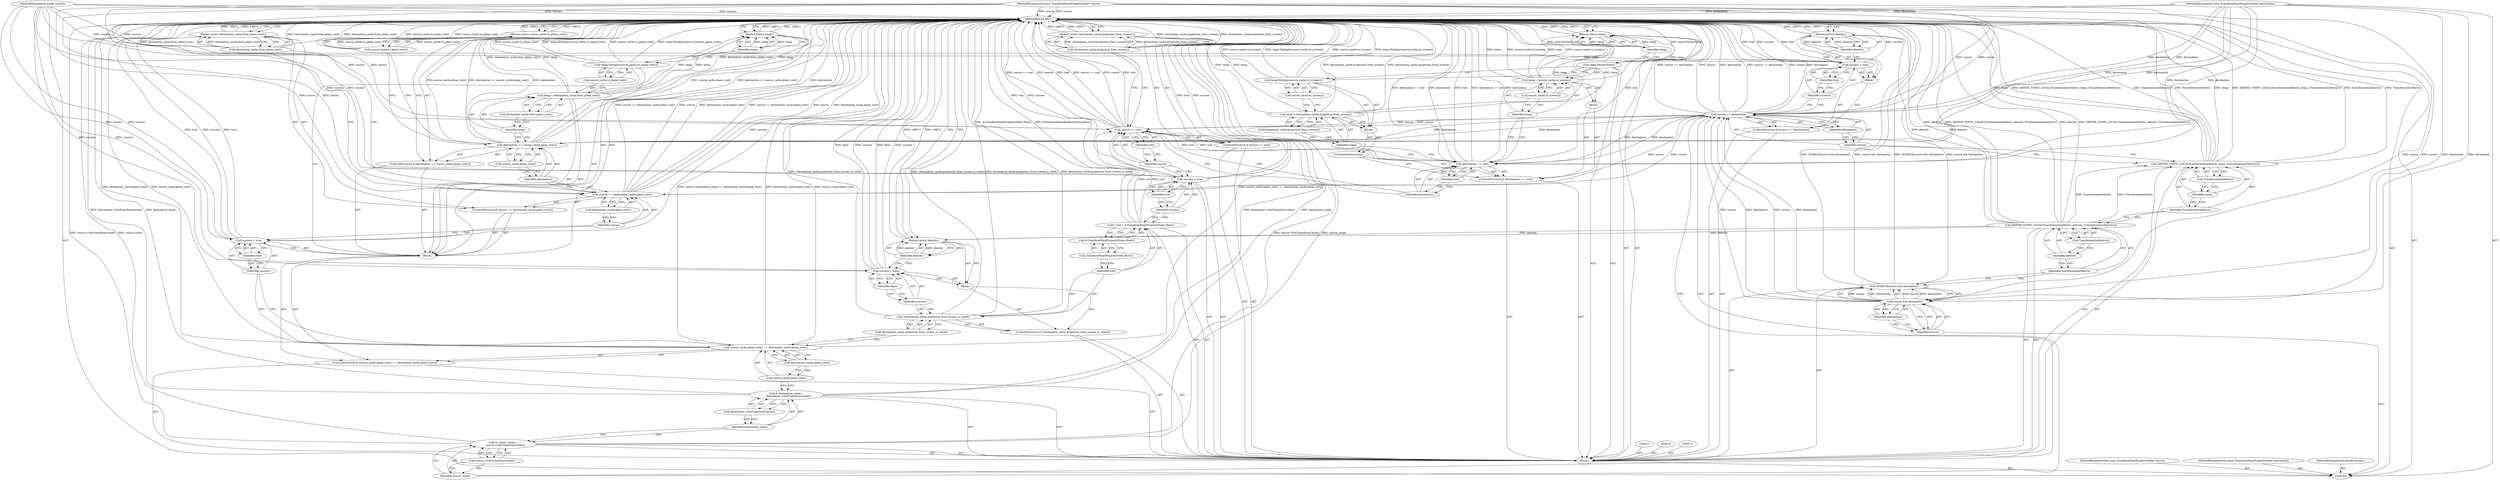 digraph "0_Chrome_f911e11e7f6b5c0d6f5ee694a9871de6619889f7_45" {
"1000203" [label="(MethodReturn,RET)"];
"1000124" [label="(Identifier,true)"];
"1000122" [label="(Call,success = true)"];
"1000123" [label="(Identifier,success)"];
"1000126" [label="(Identifier,identity)"];
"1000125" [label="(Return,return identity;)"];
"1000128" [label="(Call,& source_cache =\n      source->GetTransformCache())"];
"1000129" [label="(Identifier,source_cache)"];
"1000130" [label="(Call,source->GetTransformCache())"];
"1000132" [label="(Call,& destination_cache =\n      destination->GetTransformCache())"];
"1000133" [label="(Identifier,destination_cache)"];
"1000134" [label="(Call,destination->GetTransformCache())"];
"1000135" [label="(ControlStructure,if (source_cache.plane_root() == destination_cache.plane_root()))"];
"1000138" [label="(Call,destination_cache.plane_root())"];
"1000136" [label="(Call,source_cache.plane_root() == destination_cache.plane_root())"];
"1000137" [label="(Call,source_cache.plane_root())"];
"1000139" [label="(Block,)"];
"1000101" [label="(MethodParameterIn,const TransformPaintPropertyNode* source)"];
"1000285" [label="(MethodParameterOut,const TransformPaintPropertyNode* source)"];
"1000142" [label="(Identifier,true)"];
"1000140" [label="(Call,success = true)"];
"1000141" [label="(Identifier,success)"];
"1000146" [label="(Call,destination_cache.plane_root())"];
"1000143" [label="(ControlStructure,if (source == destination_cache.plane_root()))"];
"1000144" [label="(Call,source == destination_cache.plane_root())"];
"1000145" [label="(Identifier,source)"];
"1000148" [label="(Call,destination_cache.from_plane_root())"];
"1000147" [label="(Return,return destination_cache.from_plane_root();)"];
"1000152" [label="(Call,source_cache.plane_root())"];
"1000149" [label="(ControlStructure,if (destination == source_cache.plane_root()))"];
"1000150" [label="(Call,destination == source_cache.plane_root())"];
"1000151" [label="(Identifier,destination)"];
"1000154" [label="(Call,source_cache.to_plane_root())"];
"1000153" [label="(Return,return source_cache.to_plane_root();)"];
"1000157" [label="(Call,destination_cache.from_plane_root())"];
"1000155" [label="(Call,temp = destination_cache.from_plane_root())"];
"1000156" [label="(Identifier,temp)"];
"1000159" [label="(Call,source_cache.to_plane_root())"];
"1000158" [label="(Call,temp.Multiply(source_cache.to_plane_root()))"];
"1000161" [label="(Identifier,temp)"];
"1000160" [label="(Return,return temp;)"];
"1000102" [label="(MethodParameterIn,const TransformPaintPropertyNode* destination)"];
"1000286" [label="(MethodParameterOut,const TransformPaintPropertyNode* destination)"];
"1000162" [label="(ControlStructure,if (!destination_cache.projection_from_screen_is_valid()))"];
"1000163" [label="(Call,!destination_cache.projection_from_screen_is_valid())"];
"1000165" [label="(Block,)"];
"1000164" [label="(Call,destination_cache.projection_from_screen_is_valid())"];
"1000168" [label="(Identifier,false)"];
"1000166" [label="(Call,success = false)"];
"1000167" [label="(Identifier,success)"];
"1000170" [label="(Identifier,identity)"];
"1000169" [label="(Return,return identity;)"];
"1000172" [label="(Call,* root = &TransformPaintPropertyNode::Root())"];
"1000173" [label="(Identifier,root)"];
"1000174" [label="(Call,&TransformPaintPropertyNode::Root())"];
"1000175" [label="(Call,TransformPaintPropertyNode::Root())"];
"1000178" [label="(Identifier,true)"];
"1000176" [label="(Call,success = true)"];
"1000177" [label="(Identifier,success)"];
"1000182" [label="(Identifier,root)"];
"1000179" [label="(ControlStructure,if (source == root))"];
"1000180" [label="(Call,source == root)"];
"1000181" [label="(Identifier,source)"];
"1000184" [label="(Call,destination_cache.projection_from_screen())"];
"1000183" [label="(Return,return destination_cache.projection_from_screen();)"];
"1000185" [label="(ControlStructure,if (destination == root))"];
"1000188" [label="(Identifier,root)"];
"1000189" [label="(Block,)"];
"1000186" [label="(Call,destination == root)"];
"1000187" [label="(Identifier,destination)"];
"1000104" [label="(Block,)"];
"1000103" [label="(MethodParameterIn,bool& success)"];
"1000287" [label="(MethodParameterOut,bool& success)"];
"1000192" [label="(Call,source_cache.to_screen())"];
"1000190" [label="(Call,temp = source_cache.to_screen())"];
"1000191" [label="(Identifier,temp)"];
"1000193" [label="(ControlStructure,else)"];
"1000194" [label="(Block,)"];
"1000197" [label="(Call,destination_cache.projection_from_screen())"];
"1000195" [label="(Call,temp = destination_cache.projection_from_screen())"];
"1000196" [label="(Identifier,temp)"];
"1000199" [label="(Call,source_cache.to_screen())"];
"1000198" [label="(Call,temp.Multiply(source_cache.to_screen()))"];
"1000200" [label="(Call,temp.FlattenTo2d())"];
"1000201" [label="(Return,return temp;)"];
"1000202" [label="(Identifier,temp)"];
"1000108" [label="(Identifier,destination)"];
"1000105" [label="(Call,DCHECK(source && destination))"];
"1000106" [label="(Call,source && destination)"];
"1000107" [label="(Identifier,source)"];
"1000109" [label="(Call,DEFINE_STATIC_LOCAL(TransformationMatrix, identity, (TransformationMatrix())))"];
"1000110" [label="(Identifier,TransformationMatrix)"];
"1000111" [label="(Identifier,identity)"];
"1000112" [label="(Call,TransformationMatrix())"];
"1000113" [label="(Call,DEFINE_STATIC_LOCAL(TransformationMatrix, temp, (TransformationMatrix())))"];
"1000114" [label="(Identifier,TransformationMatrix)"];
"1000115" [label="(Identifier,temp)"];
"1000116" [label="(Call,TransformationMatrix())"];
"1000120" [label="(Identifier,destination)"];
"1000117" [label="(ControlStructure,if (source == destination))"];
"1000121" [label="(Block,)"];
"1000118" [label="(Call,source == destination)"];
"1000119" [label="(Identifier,source)"];
"1000203" -> "1000100"  [label="AST: "];
"1000203" -> "1000125"  [label="CFG: "];
"1000203" -> "1000147"  [label="CFG: "];
"1000203" -> "1000153"  [label="CFG: "];
"1000203" -> "1000160"  [label="CFG: "];
"1000203" -> "1000169"  [label="CFG: "];
"1000203" -> "1000183"  [label="CFG: "];
"1000203" -> "1000201"  [label="CFG: "];
"1000169" -> "1000203"  [label="DDG: <RET>"];
"1000153" -> "1000203"  [label="DDG: <RET>"];
"1000147" -> "1000203"  [label="DDG: <RET>"];
"1000201" -> "1000203"  [label="DDG: <RET>"];
"1000183" -> "1000203"  [label="DDG: <RET>"];
"1000125" -> "1000203"  [label="DDG: <RET>"];
"1000160" -> "1000203"  [label="DDG: <RET>"];
"1000150" -> "1000203"  [label="DDG: destination"];
"1000150" -> "1000203"  [label="DDG: source_cache.plane_root()"];
"1000150" -> "1000203"  [label="DDG: destination == source_cache.plane_root()"];
"1000105" -> "1000203"  [label="DDG: DCHECK(source && destination)"];
"1000105" -> "1000203"  [label="DDG: source && destination"];
"1000113" -> "1000203"  [label="DDG: TransformationMatrix"];
"1000113" -> "1000203"  [label="DDG: temp"];
"1000113" -> "1000203"  [label="DDG: DEFINE_STATIC_LOCAL(TransformationMatrix, temp, (TransformationMatrix()))"];
"1000113" -> "1000203"  [label="DDG: TransformationMatrix()"];
"1000180" -> "1000203"  [label="DDG: source"];
"1000180" -> "1000203"  [label="DDG: root"];
"1000180" -> "1000203"  [label="DDG: source == root"];
"1000118" -> "1000203"  [label="DDG: source == destination"];
"1000118" -> "1000203"  [label="DDG: source"];
"1000118" -> "1000203"  [label="DDG: destination"];
"1000154" -> "1000203"  [label="DDG: source_cache.to_plane_root()"];
"1000158" -> "1000203"  [label="DDG: source_cache.to_plane_root()"];
"1000158" -> "1000203"  [label="DDG: temp.Multiply(source_cache.to_plane_root())"];
"1000186" -> "1000203"  [label="DDG: root"];
"1000186" -> "1000203"  [label="DDG: destination == root"];
"1000186" -> "1000203"  [label="DDG: destination"];
"1000176" -> "1000203"  [label="DDG: true"];
"1000176" -> "1000203"  [label="DDG: success"];
"1000166" -> "1000203"  [label="DDG: false"];
"1000166" -> "1000203"  [label="DDG: success"];
"1000128" -> "1000203"  [label="DDG: source->GetTransformCache()"];
"1000128" -> "1000203"  [label="DDG: source_cache"];
"1000163" -> "1000203"  [label="DDG: destination_cache.projection_from_screen_is_valid()"];
"1000163" -> "1000203"  [label="DDG: !destination_cache.projection_from_screen_is_valid()"];
"1000140" -> "1000203"  [label="DDG: true"];
"1000140" -> "1000203"  [label="DDG: success"];
"1000200" -> "1000203"  [label="DDG: temp.FlattenTo2d()"];
"1000155" -> "1000203"  [label="DDG: destination_cache.from_plane_root()"];
"1000155" -> "1000203"  [label="DDG: temp"];
"1000122" -> "1000203"  [label="DDG: success"];
"1000122" -> "1000203"  [label="DDG: true"];
"1000184" -> "1000203"  [label="DDG: destination_cache.projection_from_screen()"];
"1000144" -> "1000203"  [label="DDG: source == destination_cache.plane_root()"];
"1000144" -> "1000203"  [label="DDG: source"];
"1000144" -> "1000203"  [label="DDG: destination_cache.plane_root()"];
"1000132" -> "1000203"  [label="DDG: destination->GetTransformCache()"];
"1000132" -> "1000203"  [label="DDG: destination_cache"];
"1000103" -> "1000203"  [label="DDG: success"];
"1000190" -> "1000203"  [label="DDG: temp"];
"1000190" -> "1000203"  [label="DDG: source_cache.to_screen()"];
"1000148" -> "1000203"  [label="DDG: destination_cache.from_plane_root()"];
"1000102" -> "1000203"  [label="DDG: destination"];
"1000195" -> "1000203"  [label="DDG: destination_cache.projection_from_screen()"];
"1000195" -> "1000203"  [label="DDG: temp"];
"1000198" -> "1000203"  [label="DDG: source_cache.to_screen()"];
"1000198" -> "1000203"  [label="DDG: temp.Multiply(source_cache.to_screen())"];
"1000101" -> "1000203"  [label="DDG: source"];
"1000136" -> "1000203"  [label="DDG: source_cache.plane_root() == destination_cache.plane_root()"];
"1000136" -> "1000203"  [label="DDG: destination_cache.plane_root()"];
"1000136" -> "1000203"  [label="DDG: source_cache.plane_root()"];
"1000109" -> "1000203"  [label="DDG: identity"];
"1000109" -> "1000203"  [label="DDG: DEFINE_STATIC_LOCAL(TransformationMatrix, identity, (TransformationMatrix()))"];
"1000172" -> "1000203"  [label="DDG: &TransformPaintPropertyNode::Root()"];
"1000124" -> "1000122"  [label="AST: "];
"1000124" -> "1000123"  [label="CFG: "];
"1000122" -> "1000124"  [label="CFG: "];
"1000122" -> "1000121"  [label="AST: "];
"1000122" -> "1000124"  [label="CFG: "];
"1000123" -> "1000122"  [label="AST: "];
"1000124" -> "1000122"  [label="AST: "];
"1000126" -> "1000122"  [label="CFG: "];
"1000122" -> "1000203"  [label="DDG: success"];
"1000122" -> "1000203"  [label="DDG: true"];
"1000103" -> "1000122"  [label="DDG: success"];
"1000123" -> "1000122"  [label="AST: "];
"1000123" -> "1000118"  [label="CFG: "];
"1000124" -> "1000123"  [label="CFG: "];
"1000126" -> "1000125"  [label="AST: "];
"1000126" -> "1000122"  [label="CFG: "];
"1000125" -> "1000126"  [label="CFG: "];
"1000126" -> "1000125"  [label="DDG: identity"];
"1000125" -> "1000121"  [label="AST: "];
"1000125" -> "1000126"  [label="CFG: "];
"1000126" -> "1000125"  [label="AST: "];
"1000203" -> "1000125"  [label="CFG: "];
"1000125" -> "1000203"  [label="DDG: <RET>"];
"1000126" -> "1000125"  [label="DDG: identity"];
"1000109" -> "1000125"  [label="DDG: identity"];
"1000128" -> "1000104"  [label="AST: "];
"1000128" -> "1000130"  [label="CFG: "];
"1000129" -> "1000128"  [label="AST: "];
"1000130" -> "1000128"  [label="AST: "];
"1000133" -> "1000128"  [label="CFG: "];
"1000128" -> "1000203"  [label="DDG: source->GetTransformCache()"];
"1000128" -> "1000203"  [label="DDG: source_cache"];
"1000129" -> "1000128"  [label="AST: "];
"1000129" -> "1000118"  [label="CFG: "];
"1000130" -> "1000129"  [label="CFG: "];
"1000130" -> "1000128"  [label="AST: "];
"1000130" -> "1000129"  [label="CFG: "];
"1000128" -> "1000130"  [label="CFG: "];
"1000132" -> "1000104"  [label="AST: "];
"1000132" -> "1000134"  [label="CFG: "];
"1000133" -> "1000132"  [label="AST: "];
"1000134" -> "1000132"  [label="AST: "];
"1000137" -> "1000132"  [label="CFG: "];
"1000132" -> "1000203"  [label="DDG: destination->GetTransformCache()"];
"1000132" -> "1000203"  [label="DDG: destination_cache"];
"1000133" -> "1000132"  [label="AST: "];
"1000133" -> "1000128"  [label="CFG: "];
"1000134" -> "1000133"  [label="CFG: "];
"1000134" -> "1000132"  [label="AST: "];
"1000134" -> "1000133"  [label="CFG: "];
"1000132" -> "1000134"  [label="CFG: "];
"1000135" -> "1000104"  [label="AST: "];
"1000136" -> "1000135"  [label="AST: "];
"1000139" -> "1000135"  [label="AST: "];
"1000138" -> "1000136"  [label="AST: "];
"1000138" -> "1000137"  [label="CFG: "];
"1000136" -> "1000138"  [label="CFG: "];
"1000136" -> "1000135"  [label="AST: "];
"1000136" -> "1000138"  [label="CFG: "];
"1000137" -> "1000136"  [label="AST: "];
"1000138" -> "1000136"  [label="AST: "];
"1000141" -> "1000136"  [label="CFG: "];
"1000164" -> "1000136"  [label="CFG: "];
"1000136" -> "1000203"  [label="DDG: source_cache.plane_root() == destination_cache.plane_root()"];
"1000136" -> "1000203"  [label="DDG: destination_cache.plane_root()"];
"1000136" -> "1000203"  [label="DDG: source_cache.plane_root()"];
"1000137" -> "1000136"  [label="AST: "];
"1000137" -> "1000132"  [label="CFG: "];
"1000138" -> "1000137"  [label="CFG: "];
"1000139" -> "1000135"  [label="AST: "];
"1000140" -> "1000139"  [label="AST: "];
"1000143" -> "1000139"  [label="AST: "];
"1000149" -> "1000139"  [label="AST: "];
"1000155" -> "1000139"  [label="AST: "];
"1000158" -> "1000139"  [label="AST: "];
"1000160" -> "1000139"  [label="AST: "];
"1000101" -> "1000100"  [label="AST: "];
"1000101" -> "1000203"  [label="DDG: source"];
"1000101" -> "1000106"  [label="DDG: source"];
"1000101" -> "1000118"  [label="DDG: source"];
"1000101" -> "1000144"  [label="DDG: source"];
"1000101" -> "1000180"  [label="DDG: source"];
"1000285" -> "1000100"  [label="AST: "];
"1000142" -> "1000140"  [label="AST: "];
"1000142" -> "1000141"  [label="CFG: "];
"1000140" -> "1000142"  [label="CFG: "];
"1000140" -> "1000139"  [label="AST: "];
"1000140" -> "1000142"  [label="CFG: "];
"1000141" -> "1000140"  [label="AST: "];
"1000142" -> "1000140"  [label="AST: "];
"1000145" -> "1000140"  [label="CFG: "];
"1000140" -> "1000203"  [label="DDG: true"];
"1000140" -> "1000203"  [label="DDG: success"];
"1000103" -> "1000140"  [label="DDG: success"];
"1000141" -> "1000140"  [label="AST: "];
"1000141" -> "1000136"  [label="CFG: "];
"1000142" -> "1000141"  [label="CFG: "];
"1000146" -> "1000144"  [label="AST: "];
"1000146" -> "1000145"  [label="CFG: "];
"1000144" -> "1000146"  [label="CFG: "];
"1000143" -> "1000139"  [label="AST: "];
"1000144" -> "1000143"  [label="AST: "];
"1000147" -> "1000143"  [label="AST: "];
"1000144" -> "1000143"  [label="AST: "];
"1000144" -> "1000146"  [label="CFG: "];
"1000145" -> "1000144"  [label="AST: "];
"1000146" -> "1000144"  [label="AST: "];
"1000148" -> "1000144"  [label="CFG: "];
"1000151" -> "1000144"  [label="CFG: "];
"1000144" -> "1000203"  [label="DDG: source == destination_cache.plane_root()"];
"1000144" -> "1000203"  [label="DDG: source"];
"1000144" -> "1000203"  [label="DDG: destination_cache.plane_root()"];
"1000118" -> "1000144"  [label="DDG: source"];
"1000101" -> "1000144"  [label="DDG: source"];
"1000145" -> "1000144"  [label="AST: "];
"1000145" -> "1000140"  [label="CFG: "];
"1000146" -> "1000145"  [label="CFG: "];
"1000148" -> "1000147"  [label="AST: "];
"1000148" -> "1000144"  [label="CFG: "];
"1000147" -> "1000148"  [label="CFG: "];
"1000148" -> "1000203"  [label="DDG: destination_cache.from_plane_root()"];
"1000148" -> "1000147"  [label="DDG: destination_cache.from_plane_root()"];
"1000147" -> "1000143"  [label="AST: "];
"1000147" -> "1000148"  [label="CFG: "];
"1000148" -> "1000147"  [label="AST: "];
"1000203" -> "1000147"  [label="CFG: "];
"1000147" -> "1000203"  [label="DDG: <RET>"];
"1000148" -> "1000147"  [label="DDG: destination_cache.from_plane_root()"];
"1000152" -> "1000150"  [label="AST: "];
"1000152" -> "1000151"  [label="CFG: "];
"1000150" -> "1000152"  [label="CFG: "];
"1000149" -> "1000139"  [label="AST: "];
"1000150" -> "1000149"  [label="AST: "];
"1000153" -> "1000149"  [label="AST: "];
"1000150" -> "1000149"  [label="AST: "];
"1000150" -> "1000152"  [label="CFG: "];
"1000151" -> "1000150"  [label="AST: "];
"1000152" -> "1000150"  [label="AST: "];
"1000154" -> "1000150"  [label="CFG: "];
"1000156" -> "1000150"  [label="CFG: "];
"1000150" -> "1000203"  [label="DDG: destination"];
"1000150" -> "1000203"  [label="DDG: source_cache.plane_root()"];
"1000150" -> "1000203"  [label="DDG: destination == source_cache.plane_root()"];
"1000118" -> "1000150"  [label="DDG: destination"];
"1000102" -> "1000150"  [label="DDG: destination"];
"1000151" -> "1000150"  [label="AST: "];
"1000151" -> "1000144"  [label="CFG: "];
"1000152" -> "1000151"  [label="CFG: "];
"1000154" -> "1000153"  [label="AST: "];
"1000154" -> "1000150"  [label="CFG: "];
"1000153" -> "1000154"  [label="CFG: "];
"1000154" -> "1000203"  [label="DDG: source_cache.to_plane_root()"];
"1000154" -> "1000153"  [label="DDG: source_cache.to_plane_root()"];
"1000153" -> "1000149"  [label="AST: "];
"1000153" -> "1000154"  [label="CFG: "];
"1000154" -> "1000153"  [label="AST: "];
"1000203" -> "1000153"  [label="CFG: "];
"1000153" -> "1000203"  [label="DDG: <RET>"];
"1000154" -> "1000153"  [label="DDG: source_cache.to_plane_root()"];
"1000157" -> "1000155"  [label="AST: "];
"1000157" -> "1000156"  [label="CFG: "];
"1000155" -> "1000157"  [label="CFG: "];
"1000155" -> "1000139"  [label="AST: "];
"1000155" -> "1000157"  [label="CFG: "];
"1000156" -> "1000155"  [label="AST: "];
"1000157" -> "1000155"  [label="AST: "];
"1000159" -> "1000155"  [label="CFG: "];
"1000155" -> "1000203"  [label="DDG: destination_cache.from_plane_root()"];
"1000155" -> "1000203"  [label="DDG: temp"];
"1000155" -> "1000160"  [label="DDG: temp"];
"1000156" -> "1000155"  [label="AST: "];
"1000156" -> "1000150"  [label="CFG: "];
"1000157" -> "1000156"  [label="CFG: "];
"1000159" -> "1000158"  [label="AST: "];
"1000159" -> "1000155"  [label="CFG: "];
"1000158" -> "1000159"  [label="CFG: "];
"1000158" -> "1000139"  [label="AST: "];
"1000158" -> "1000159"  [label="CFG: "];
"1000159" -> "1000158"  [label="AST: "];
"1000161" -> "1000158"  [label="CFG: "];
"1000158" -> "1000203"  [label="DDG: source_cache.to_plane_root()"];
"1000158" -> "1000203"  [label="DDG: temp.Multiply(source_cache.to_plane_root())"];
"1000161" -> "1000160"  [label="AST: "];
"1000161" -> "1000158"  [label="CFG: "];
"1000160" -> "1000161"  [label="CFG: "];
"1000161" -> "1000160"  [label="DDG: temp"];
"1000160" -> "1000139"  [label="AST: "];
"1000160" -> "1000161"  [label="CFG: "];
"1000161" -> "1000160"  [label="AST: "];
"1000203" -> "1000160"  [label="CFG: "];
"1000160" -> "1000203"  [label="DDG: <RET>"];
"1000161" -> "1000160"  [label="DDG: temp"];
"1000155" -> "1000160"  [label="DDG: temp"];
"1000102" -> "1000100"  [label="AST: "];
"1000102" -> "1000203"  [label="DDG: destination"];
"1000102" -> "1000106"  [label="DDG: destination"];
"1000102" -> "1000118"  [label="DDG: destination"];
"1000102" -> "1000150"  [label="DDG: destination"];
"1000102" -> "1000186"  [label="DDG: destination"];
"1000286" -> "1000100"  [label="AST: "];
"1000162" -> "1000104"  [label="AST: "];
"1000163" -> "1000162"  [label="AST: "];
"1000165" -> "1000162"  [label="AST: "];
"1000163" -> "1000162"  [label="AST: "];
"1000163" -> "1000164"  [label="CFG: "];
"1000164" -> "1000163"  [label="AST: "];
"1000167" -> "1000163"  [label="CFG: "];
"1000173" -> "1000163"  [label="CFG: "];
"1000163" -> "1000203"  [label="DDG: destination_cache.projection_from_screen_is_valid()"];
"1000163" -> "1000203"  [label="DDG: !destination_cache.projection_from_screen_is_valid()"];
"1000165" -> "1000162"  [label="AST: "];
"1000166" -> "1000165"  [label="AST: "];
"1000169" -> "1000165"  [label="AST: "];
"1000164" -> "1000163"  [label="AST: "];
"1000164" -> "1000136"  [label="CFG: "];
"1000163" -> "1000164"  [label="CFG: "];
"1000168" -> "1000166"  [label="AST: "];
"1000168" -> "1000167"  [label="CFG: "];
"1000166" -> "1000168"  [label="CFG: "];
"1000166" -> "1000165"  [label="AST: "];
"1000166" -> "1000168"  [label="CFG: "];
"1000167" -> "1000166"  [label="AST: "];
"1000168" -> "1000166"  [label="AST: "];
"1000170" -> "1000166"  [label="CFG: "];
"1000166" -> "1000203"  [label="DDG: false"];
"1000166" -> "1000203"  [label="DDG: success"];
"1000103" -> "1000166"  [label="DDG: success"];
"1000167" -> "1000166"  [label="AST: "];
"1000167" -> "1000163"  [label="CFG: "];
"1000168" -> "1000167"  [label="CFG: "];
"1000170" -> "1000169"  [label="AST: "];
"1000170" -> "1000166"  [label="CFG: "];
"1000169" -> "1000170"  [label="CFG: "];
"1000170" -> "1000169"  [label="DDG: identity"];
"1000169" -> "1000165"  [label="AST: "];
"1000169" -> "1000170"  [label="CFG: "];
"1000170" -> "1000169"  [label="AST: "];
"1000203" -> "1000169"  [label="CFG: "];
"1000169" -> "1000203"  [label="DDG: <RET>"];
"1000170" -> "1000169"  [label="DDG: identity"];
"1000109" -> "1000169"  [label="DDG: identity"];
"1000172" -> "1000104"  [label="AST: "];
"1000172" -> "1000174"  [label="CFG: "];
"1000173" -> "1000172"  [label="AST: "];
"1000174" -> "1000172"  [label="AST: "];
"1000177" -> "1000172"  [label="CFG: "];
"1000172" -> "1000203"  [label="DDG: &TransformPaintPropertyNode::Root()"];
"1000172" -> "1000180"  [label="DDG: root"];
"1000173" -> "1000172"  [label="AST: "];
"1000173" -> "1000163"  [label="CFG: "];
"1000175" -> "1000173"  [label="CFG: "];
"1000174" -> "1000172"  [label="AST: "];
"1000174" -> "1000175"  [label="CFG: "];
"1000175" -> "1000174"  [label="AST: "];
"1000172" -> "1000174"  [label="CFG: "];
"1000175" -> "1000174"  [label="AST: "];
"1000175" -> "1000173"  [label="CFG: "];
"1000174" -> "1000175"  [label="CFG: "];
"1000178" -> "1000176"  [label="AST: "];
"1000178" -> "1000177"  [label="CFG: "];
"1000176" -> "1000178"  [label="CFG: "];
"1000176" -> "1000104"  [label="AST: "];
"1000176" -> "1000178"  [label="CFG: "];
"1000177" -> "1000176"  [label="AST: "];
"1000178" -> "1000176"  [label="AST: "];
"1000181" -> "1000176"  [label="CFG: "];
"1000176" -> "1000203"  [label="DDG: true"];
"1000176" -> "1000203"  [label="DDG: success"];
"1000103" -> "1000176"  [label="DDG: success"];
"1000177" -> "1000176"  [label="AST: "];
"1000177" -> "1000172"  [label="CFG: "];
"1000178" -> "1000177"  [label="CFG: "];
"1000182" -> "1000180"  [label="AST: "];
"1000182" -> "1000181"  [label="CFG: "];
"1000180" -> "1000182"  [label="CFG: "];
"1000179" -> "1000104"  [label="AST: "];
"1000180" -> "1000179"  [label="AST: "];
"1000183" -> "1000179"  [label="AST: "];
"1000180" -> "1000179"  [label="AST: "];
"1000180" -> "1000182"  [label="CFG: "];
"1000181" -> "1000180"  [label="AST: "];
"1000182" -> "1000180"  [label="AST: "];
"1000184" -> "1000180"  [label="CFG: "];
"1000187" -> "1000180"  [label="CFG: "];
"1000180" -> "1000203"  [label="DDG: source"];
"1000180" -> "1000203"  [label="DDG: root"];
"1000180" -> "1000203"  [label="DDG: source == root"];
"1000118" -> "1000180"  [label="DDG: source"];
"1000101" -> "1000180"  [label="DDG: source"];
"1000172" -> "1000180"  [label="DDG: root"];
"1000180" -> "1000186"  [label="DDG: root"];
"1000181" -> "1000180"  [label="AST: "];
"1000181" -> "1000176"  [label="CFG: "];
"1000182" -> "1000181"  [label="CFG: "];
"1000184" -> "1000183"  [label="AST: "];
"1000184" -> "1000180"  [label="CFG: "];
"1000183" -> "1000184"  [label="CFG: "];
"1000184" -> "1000203"  [label="DDG: destination_cache.projection_from_screen()"];
"1000184" -> "1000183"  [label="DDG: destination_cache.projection_from_screen()"];
"1000183" -> "1000179"  [label="AST: "];
"1000183" -> "1000184"  [label="CFG: "];
"1000184" -> "1000183"  [label="AST: "];
"1000203" -> "1000183"  [label="CFG: "];
"1000183" -> "1000203"  [label="DDG: <RET>"];
"1000184" -> "1000183"  [label="DDG: destination_cache.projection_from_screen()"];
"1000185" -> "1000104"  [label="AST: "];
"1000186" -> "1000185"  [label="AST: "];
"1000189" -> "1000185"  [label="AST: "];
"1000193" -> "1000185"  [label="AST: "];
"1000188" -> "1000186"  [label="AST: "];
"1000188" -> "1000187"  [label="CFG: "];
"1000186" -> "1000188"  [label="CFG: "];
"1000189" -> "1000185"  [label="AST: "];
"1000190" -> "1000189"  [label="AST: "];
"1000186" -> "1000185"  [label="AST: "];
"1000186" -> "1000188"  [label="CFG: "];
"1000187" -> "1000186"  [label="AST: "];
"1000188" -> "1000186"  [label="AST: "];
"1000191" -> "1000186"  [label="CFG: "];
"1000196" -> "1000186"  [label="CFG: "];
"1000186" -> "1000203"  [label="DDG: root"];
"1000186" -> "1000203"  [label="DDG: destination == root"];
"1000186" -> "1000203"  [label="DDG: destination"];
"1000118" -> "1000186"  [label="DDG: destination"];
"1000102" -> "1000186"  [label="DDG: destination"];
"1000180" -> "1000186"  [label="DDG: root"];
"1000187" -> "1000186"  [label="AST: "];
"1000187" -> "1000180"  [label="CFG: "];
"1000188" -> "1000187"  [label="CFG: "];
"1000104" -> "1000100"  [label="AST: "];
"1000105" -> "1000104"  [label="AST: "];
"1000109" -> "1000104"  [label="AST: "];
"1000113" -> "1000104"  [label="AST: "];
"1000117" -> "1000104"  [label="AST: "];
"1000127" -> "1000104"  [label="AST: "];
"1000128" -> "1000104"  [label="AST: "];
"1000131" -> "1000104"  [label="AST: "];
"1000132" -> "1000104"  [label="AST: "];
"1000135" -> "1000104"  [label="AST: "];
"1000162" -> "1000104"  [label="AST: "];
"1000171" -> "1000104"  [label="AST: "];
"1000172" -> "1000104"  [label="AST: "];
"1000176" -> "1000104"  [label="AST: "];
"1000179" -> "1000104"  [label="AST: "];
"1000185" -> "1000104"  [label="AST: "];
"1000200" -> "1000104"  [label="AST: "];
"1000201" -> "1000104"  [label="AST: "];
"1000103" -> "1000100"  [label="AST: "];
"1000103" -> "1000203"  [label="DDG: success"];
"1000103" -> "1000122"  [label="DDG: success"];
"1000103" -> "1000140"  [label="DDG: success"];
"1000103" -> "1000166"  [label="DDG: success"];
"1000103" -> "1000176"  [label="DDG: success"];
"1000287" -> "1000100"  [label="AST: "];
"1000192" -> "1000190"  [label="AST: "];
"1000192" -> "1000191"  [label="CFG: "];
"1000190" -> "1000192"  [label="CFG: "];
"1000190" -> "1000189"  [label="AST: "];
"1000190" -> "1000192"  [label="CFG: "];
"1000191" -> "1000190"  [label="AST: "];
"1000192" -> "1000190"  [label="AST: "];
"1000200" -> "1000190"  [label="CFG: "];
"1000190" -> "1000203"  [label="DDG: temp"];
"1000190" -> "1000203"  [label="DDG: source_cache.to_screen()"];
"1000190" -> "1000201"  [label="DDG: temp"];
"1000191" -> "1000190"  [label="AST: "];
"1000191" -> "1000186"  [label="CFG: "];
"1000192" -> "1000191"  [label="CFG: "];
"1000193" -> "1000185"  [label="AST: "];
"1000194" -> "1000193"  [label="AST: "];
"1000194" -> "1000193"  [label="AST: "];
"1000195" -> "1000194"  [label="AST: "];
"1000198" -> "1000194"  [label="AST: "];
"1000197" -> "1000195"  [label="AST: "];
"1000197" -> "1000196"  [label="CFG: "];
"1000195" -> "1000197"  [label="CFG: "];
"1000195" -> "1000194"  [label="AST: "];
"1000195" -> "1000197"  [label="CFG: "];
"1000196" -> "1000195"  [label="AST: "];
"1000197" -> "1000195"  [label="AST: "];
"1000199" -> "1000195"  [label="CFG: "];
"1000195" -> "1000203"  [label="DDG: destination_cache.projection_from_screen()"];
"1000195" -> "1000203"  [label="DDG: temp"];
"1000195" -> "1000201"  [label="DDG: temp"];
"1000196" -> "1000195"  [label="AST: "];
"1000196" -> "1000186"  [label="CFG: "];
"1000197" -> "1000196"  [label="CFG: "];
"1000199" -> "1000198"  [label="AST: "];
"1000199" -> "1000195"  [label="CFG: "];
"1000198" -> "1000199"  [label="CFG: "];
"1000198" -> "1000194"  [label="AST: "];
"1000198" -> "1000199"  [label="CFG: "];
"1000199" -> "1000198"  [label="AST: "];
"1000200" -> "1000198"  [label="CFG: "];
"1000198" -> "1000203"  [label="DDG: source_cache.to_screen()"];
"1000198" -> "1000203"  [label="DDG: temp.Multiply(source_cache.to_screen())"];
"1000200" -> "1000104"  [label="AST: "];
"1000200" -> "1000190"  [label="CFG: "];
"1000200" -> "1000198"  [label="CFG: "];
"1000202" -> "1000200"  [label="CFG: "];
"1000200" -> "1000203"  [label="DDG: temp.FlattenTo2d()"];
"1000201" -> "1000104"  [label="AST: "];
"1000201" -> "1000202"  [label="CFG: "];
"1000202" -> "1000201"  [label="AST: "];
"1000203" -> "1000201"  [label="CFG: "];
"1000201" -> "1000203"  [label="DDG: <RET>"];
"1000202" -> "1000201"  [label="DDG: temp"];
"1000190" -> "1000201"  [label="DDG: temp"];
"1000195" -> "1000201"  [label="DDG: temp"];
"1000202" -> "1000201"  [label="AST: "];
"1000202" -> "1000200"  [label="CFG: "];
"1000201" -> "1000202"  [label="CFG: "];
"1000202" -> "1000201"  [label="DDG: temp"];
"1000108" -> "1000106"  [label="AST: "];
"1000108" -> "1000107"  [label="CFG: "];
"1000106" -> "1000108"  [label="CFG: "];
"1000105" -> "1000104"  [label="AST: "];
"1000105" -> "1000106"  [label="CFG: "];
"1000106" -> "1000105"  [label="AST: "];
"1000110" -> "1000105"  [label="CFG: "];
"1000105" -> "1000203"  [label="DDG: DCHECK(source && destination)"];
"1000105" -> "1000203"  [label="DDG: source && destination"];
"1000106" -> "1000105"  [label="DDG: source"];
"1000106" -> "1000105"  [label="DDG: destination"];
"1000106" -> "1000105"  [label="AST: "];
"1000106" -> "1000107"  [label="CFG: "];
"1000106" -> "1000108"  [label="CFG: "];
"1000107" -> "1000106"  [label="AST: "];
"1000108" -> "1000106"  [label="AST: "];
"1000105" -> "1000106"  [label="CFG: "];
"1000106" -> "1000105"  [label="DDG: source"];
"1000106" -> "1000105"  [label="DDG: destination"];
"1000101" -> "1000106"  [label="DDG: source"];
"1000102" -> "1000106"  [label="DDG: destination"];
"1000106" -> "1000118"  [label="DDG: source"];
"1000106" -> "1000118"  [label="DDG: destination"];
"1000107" -> "1000106"  [label="AST: "];
"1000107" -> "1000100"  [label="CFG: "];
"1000108" -> "1000107"  [label="CFG: "];
"1000106" -> "1000107"  [label="CFG: "];
"1000109" -> "1000104"  [label="AST: "];
"1000109" -> "1000112"  [label="CFG: "];
"1000110" -> "1000109"  [label="AST: "];
"1000111" -> "1000109"  [label="AST: "];
"1000112" -> "1000109"  [label="AST: "];
"1000114" -> "1000109"  [label="CFG: "];
"1000109" -> "1000203"  [label="DDG: identity"];
"1000109" -> "1000203"  [label="DDG: DEFINE_STATIC_LOCAL(TransformationMatrix, identity, (TransformationMatrix()))"];
"1000109" -> "1000113"  [label="DDG: TransformationMatrix"];
"1000109" -> "1000125"  [label="DDG: identity"];
"1000109" -> "1000169"  [label="DDG: identity"];
"1000110" -> "1000109"  [label="AST: "];
"1000110" -> "1000105"  [label="CFG: "];
"1000111" -> "1000110"  [label="CFG: "];
"1000111" -> "1000109"  [label="AST: "];
"1000111" -> "1000110"  [label="CFG: "];
"1000112" -> "1000111"  [label="CFG: "];
"1000112" -> "1000109"  [label="AST: "];
"1000112" -> "1000111"  [label="CFG: "];
"1000109" -> "1000112"  [label="CFG: "];
"1000113" -> "1000104"  [label="AST: "];
"1000113" -> "1000116"  [label="CFG: "];
"1000114" -> "1000113"  [label="AST: "];
"1000115" -> "1000113"  [label="AST: "];
"1000116" -> "1000113"  [label="AST: "];
"1000119" -> "1000113"  [label="CFG: "];
"1000113" -> "1000203"  [label="DDG: TransformationMatrix"];
"1000113" -> "1000203"  [label="DDG: temp"];
"1000113" -> "1000203"  [label="DDG: DEFINE_STATIC_LOCAL(TransformationMatrix, temp, (TransformationMatrix()))"];
"1000113" -> "1000203"  [label="DDG: TransformationMatrix()"];
"1000109" -> "1000113"  [label="DDG: TransformationMatrix"];
"1000114" -> "1000113"  [label="AST: "];
"1000114" -> "1000109"  [label="CFG: "];
"1000115" -> "1000114"  [label="CFG: "];
"1000115" -> "1000113"  [label="AST: "];
"1000115" -> "1000114"  [label="CFG: "];
"1000116" -> "1000115"  [label="CFG: "];
"1000116" -> "1000113"  [label="AST: "];
"1000116" -> "1000115"  [label="CFG: "];
"1000113" -> "1000116"  [label="CFG: "];
"1000120" -> "1000118"  [label="AST: "];
"1000120" -> "1000119"  [label="CFG: "];
"1000118" -> "1000120"  [label="CFG: "];
"1000117" -> "1000104"  [label="AST: "];
"1000118" -> "1000117"  [label="AST: "];
"1000121" -> "1000117"  [label="AST: "];
"1000121" -> "1000117"  [label="AST: "];
"1000122" -> "1000121"  [label="AST: "];
"1000125" -> "1000121"  [label="AST: "];
"1000118" -> "1000117"  [label="AST: "];
"1000118" -> "1000120"  [label="CFG: "];
"1000119" -> "1000118"  [label="AST: "];
"1000120" -> "1000118"  [label="AST: "];
"1000123" -> "1000118"  [label="CFG: "];
"1000129" -> "1000118"  [label="CFG: "];
"1000118" -> "1000203"  [label="DDG: source == destination"];
"1000118" -> "1000203"  [label="DDG: source"];
"1000118" -> "1000203"  [label="DDG: destination"];
"1000106" -> "1000118"  [label="DDG: source"];
"1000106" -> "1000118"  [label="DDG: destination"];
"1000101" -> "1000118"  [label="DDG: source"];
"1000102" -> "1000118"  [label="DDG: destination"];
"1000118" -> "1000144"  [label="DDG: source"];
"1000118" -> "1000150"  [label="DDG: destination"];
"1000118" -> "1000180"  [label="DDG: source"];
"1000118" -> "1000186"  [label="DDG: destination"];
"1000119" -> "1000118"  [label="AST: "];
"1000119" -> "1000113"  [label="CFG: "];
"1000120" -> "1000119"  [label="CFG: "];
}
